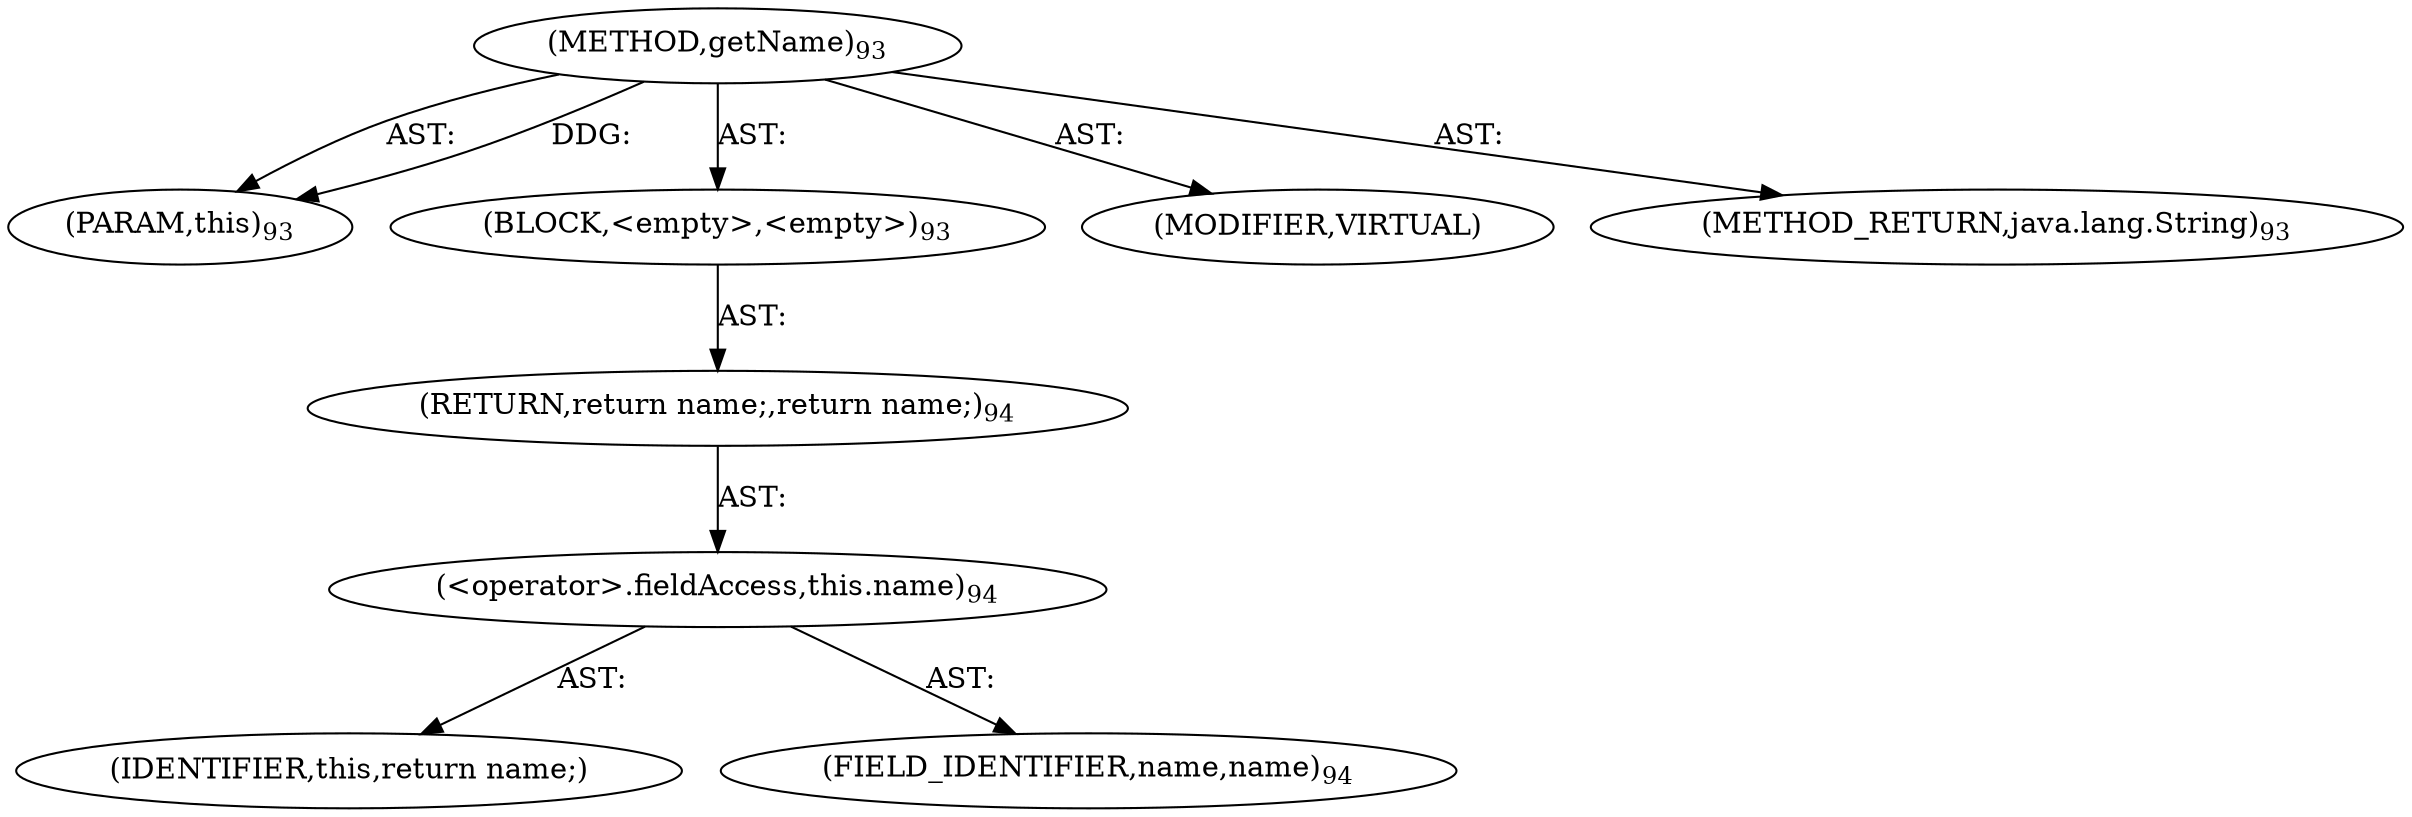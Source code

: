 digraph "getName" {  
"111669149698" [label = <(METHOD,getName)<SUB>93</SUB>> ]
"115964116996" [label = <(PARAM,this)<SUB>93</SUB>> ]
"25769803778" [label = <(BLOCK,&lt;empty&gt;,&lt;empty&gt;)<SUB>93</SUB>> ]
"146028888064" [label = <(RETURN,return name;,return name;)<SUB>94</SUB>> ]
"30064771076" [label = <(&lt;operator&gt;.fieldAccess,this.name)<SUB>94</SUB>> ]
"68719476740" [label = <(IDENTIFIER,this,return name;)> ]
"55834574850" [label = <(FIELD_IDENTIFIER,name,name)<SUB>94</SUB>> ]
"133143986182" [label = <(MODIFIER,VIRTUAL)> ]
"128849018882" [label = <(METHOD_RETURN,java.lang.String)<SUB>93</SUB>> ]
  "111669149698" -> "115964116996"  [ label = "AST: "] 
  "111669149698" -> "25769803778"  [ label = "AST: "] 
  "111669149698" -> "133143986182"  [ label = "AST: "] 
  "111669149698" -> "128849018882"  [ label = "AST: "] 
  "25769803778" -> "146028888064"  [ label = "AST: "] 
  "146028888064" -> "30064771076"  [ label = "AST: "] 
  "30064771076" -> "68719476740"  [ label = "AST: "] 
  "30064771076" -> "55834574850"  [ label = "AST: "] 
  "111669149698" -> "115964116996"  [ label = "DDG: "] 
}
